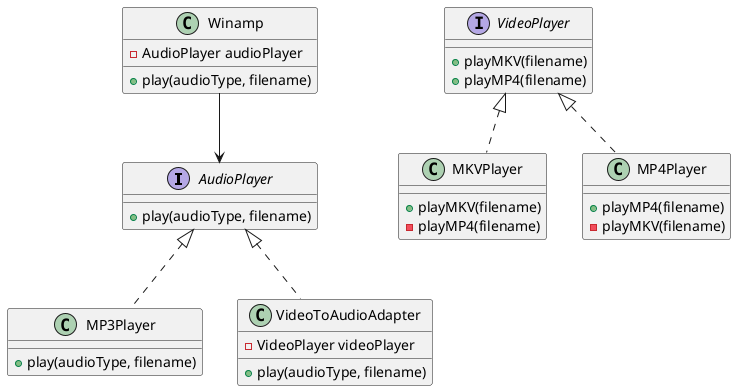 @startuml
interface AudioPlayer {
  + play(audioType, filename)
}

class MP3Player {
  + play(audioType, filename)
}

interface VideoPlayer {
  + playMKV(filename)
  + playMP4(filename)
}

class MKVPlayer {
  + playMKV(filename)
  - playMP4(filename)
}

class MP4Player {
  + playMP4(filename)
  - playMKV(filename)
}

class VideoToAudioAdapter {
  - VideoPlayer videoPlayer
  + play(audioType, filename)
}

class Winamp {
  - AudioPlayer audioPlayer
  + play(audioType, filename)
}

AudioPlayer <|.. MP3Player
AudioPlayer <|.. VideoToAudioAdapter
VideoPlayer <|.. MKVPlayer
VideoPlayer <|.. MP4Player
Winamp --> AudioPlayer
@enduml
